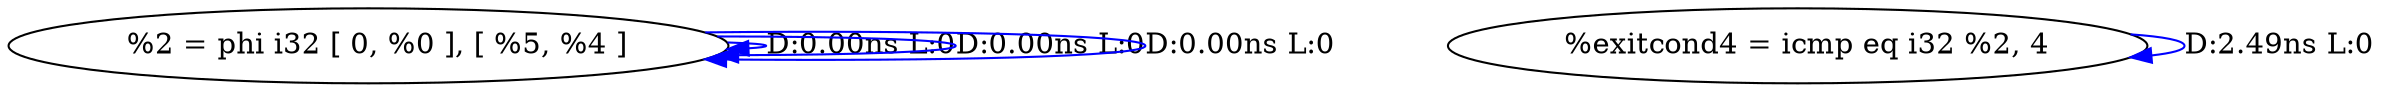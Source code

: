 digraph {
Node0x40d1ec0[label="  %2 = phi i32 [ 0, %0 ], [ %5, %4 ]"];
Node0x40d1ec0 -> Node0x40d1ec0[label="D:0.00ns L:0",color=blue];
Node0x40d1ec0 -> Node0x40d1ec0[label="D:0.00ns L:0",color=blue];
Node0x40d1ec0 -> Node0x40d1ec0[label="D:0.00ns L:0",color=blue];
Node0x40d1fa0[label="  %exitcond4 = icmp eq i32 %2, 4"];
Node0x40d1fa0 -> Node0x40d1fa0[label="D:2.49ns L:0",color=blue];
}
